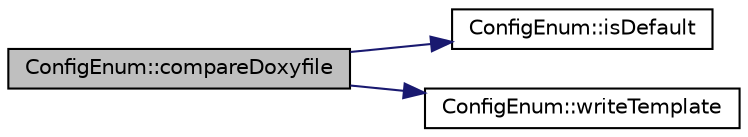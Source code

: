 digraph "ConfigEnum::compareDoxyfile"
{
 // LATEX_PDF_SIZE
  edge [fontname="Helvetica",fontsize="10",labelfontname="Helvetica",labelfontsize="10"];
  node [fontname="Helvetica",fontsize="10",shape=record];
  rankdir="LR";
  Node1 [label="ConfigEnum::compareDoxyfile",height=0.2,width=0.4,color="black", fillcolor="grey75", style="filled", fontcolor="black",tooltip=" "];
  Node1 -> Node2 [color="midnightblue",fontsize="10",style="solid",fontname="Helvetica"];
  Node2 [label="ConfigEnum::isDefault",height=0.2,width=0.4,color="black", fillcolor="white", style="filled",URL="$classConfigEnum.html#a9aba2161750c21c36b11a30f19272b5e",tooltip=" "];
  Node1 -> Node3 [color="midnightblue",fontsize="10",style="solid",fontname="Helvetica"];
  Node3 [label="ConfigEnum::writeTemplate",height=0.2,width=0.4,color="black", fillcolor="white", style="filled",URL="$classConfigEnum.html#a6fb23952d32b6329ab08f46e1dde07e4",tooltip=" "];
}
